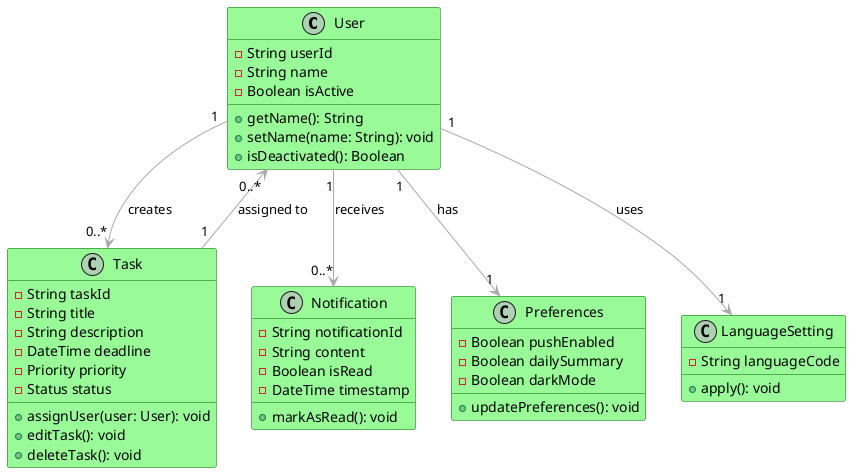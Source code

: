 @startuml
skinparam class {
  BackgroundColor PaleGreen
  BorderColor DarkGreen
  ArrowColor DarkGray
}

class User {
  -String userId
  -String name
  -Boolean isActive
  +getName(): String
  +setName(name: String): void
  +isDeactivated(): Boolean
}

class Task {
  -String taskId
  -String title
  -String description
  -DateTime deadline
  -Priority priority
  -Status status
  +assignUser(user: User): void
  +editTask(): void
  +deleteTask(): void
}

class Notification {
  -String notificationId
  -String content
  -Boolean isRead
  -DateTime timestamp
  +markAsRead(): void
}

class Preferences {
  -Boolean pushEnabled
  -Boolean dailySummary
  -Boolean darkMode
  +updatePreferences(): void
}

class LanguageSetting {
  -String languageCode
  +apply(): void
}

User "1" --> "0..*" Task : creates
Task "1" --> "0..*" User : assigned to
User "1" --> "0..*" Notification : receives
User "1" --> "1" Preferences : has
User "1" --> "1" LanguageSetting : uses
@enduml